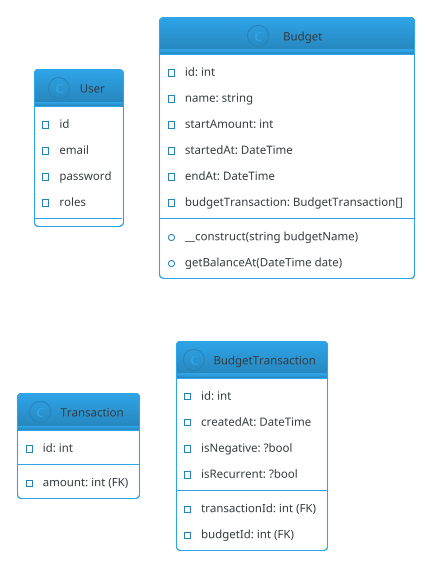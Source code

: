 @startuml
'https://plantuml.com/class-diagram
!theme cerulean-outline
skinparam backgroundColor white
'----------------------------------------------

class User{
        -id
        -email
        -password
        -roles
}

class Budget {

    - id: int
    - name: string
    - startAmount: int
    - startedAt: DateTime
    - endAt: DateTime
    - budgetTransaction: BudgetTransaction[]

    + __construct(string budgetName)
    + getBalanceAt(DateTime date)

}

class Transaction {

    - id: int
    - amount: int (FK)
}

class BudgetTransaction {

    - id: int
    - createdAt: DateTime
    - isNegative: ?bool
    - isRecurrent: ?bool
    - transactionId: int (FK)
    - budgetId: int (FK)
}

@enduml